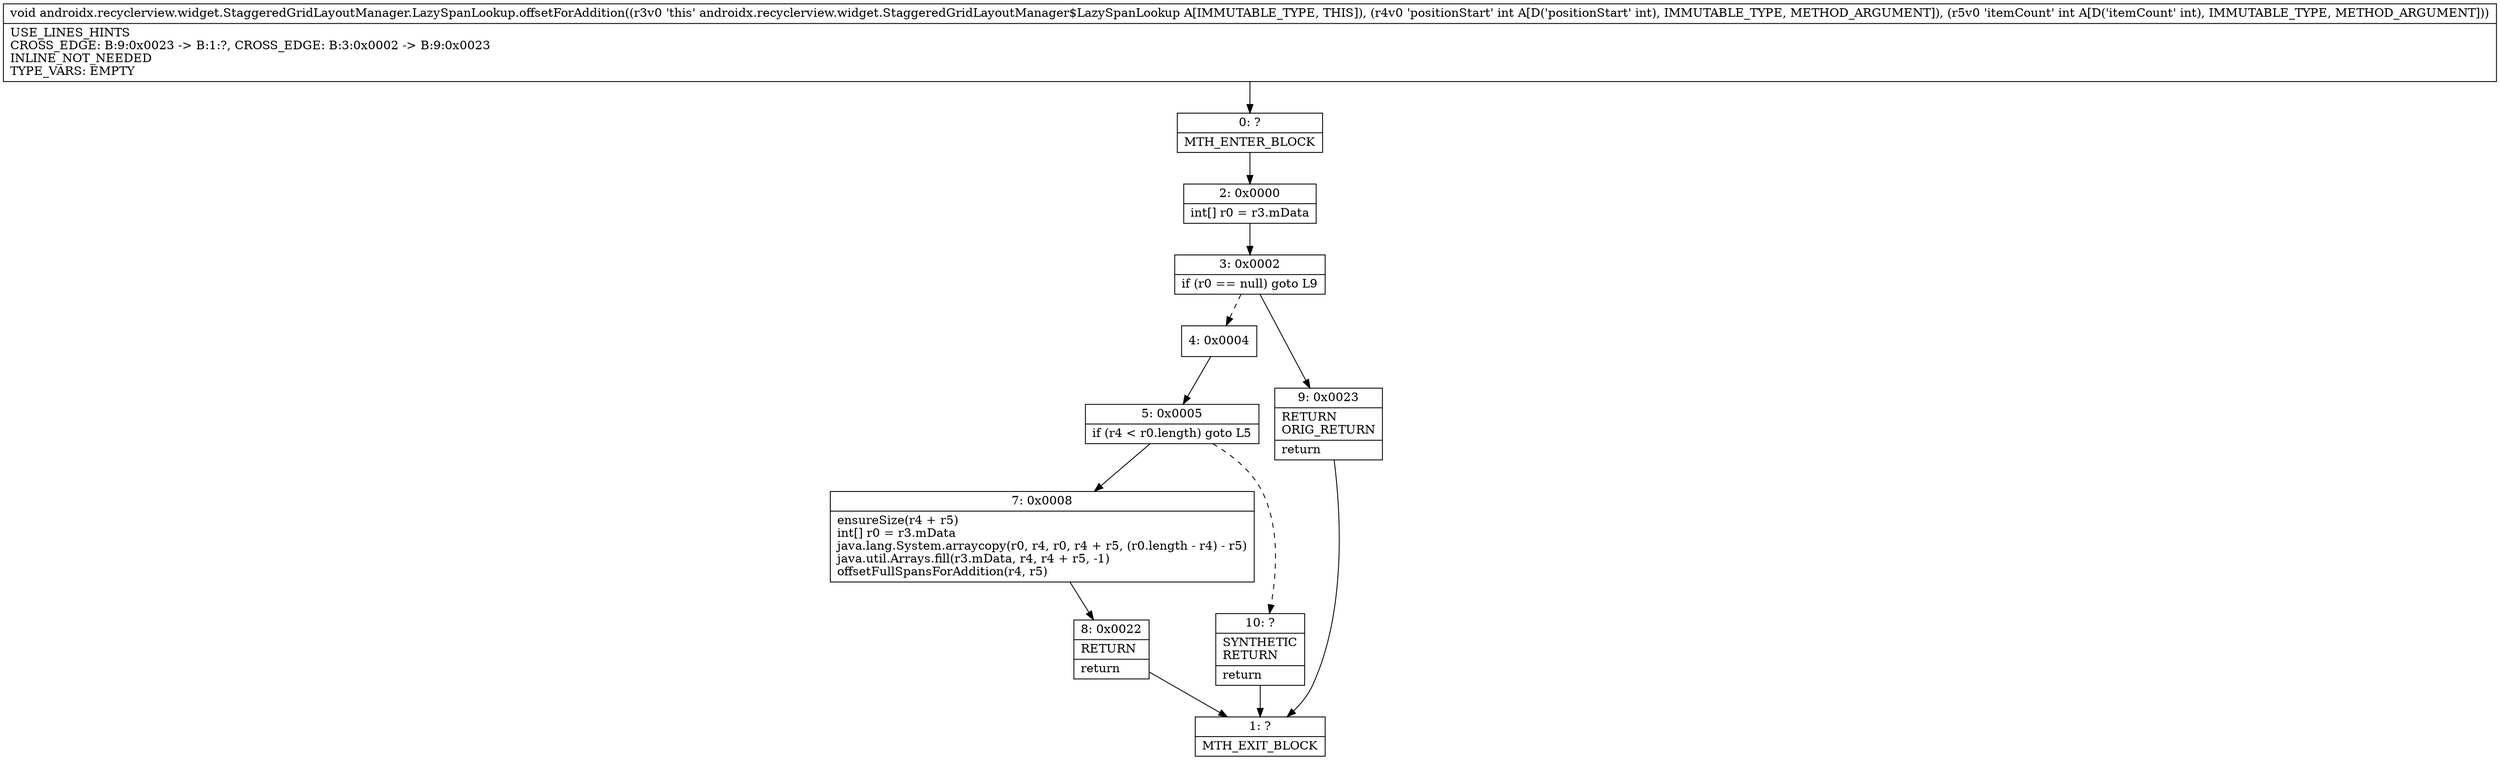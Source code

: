 digraph "CFG forandroidx.recyclerview.widget.StaggeredGridLayoutManager.LazySpanLookup.offsetForAddition(II)V" {
Node_0 [shape=record,label="{0\:\ ?|MTH_ENTER_BLOCK\l}"];
Node_2 [shape=record,label="{2\:\ 0x0000|int[] r0 = r3.mData\l}"];
Node_3 [shape=record,label="{3\:\ 0x0002|if (r0 == null) goto L9\l}"];
Node_4 [shape=record,label="{4\:\ 0x0004}"];
Node_5 [shape=record,label="{5\:\ 0x0005|if (r4 \< r0.length) goto L5\l}"];
Node_7 [shape=record,label="{7\:\ 0x0008|ensureSize(r4 + r5)\lint[] r0 = r3.mData\ljava.lang.System.arraycopy(r0, r4, r0, r4 + r5, (r0.length \- r4) \- r5)\ljava.util.Arrays.fill(r3.mData, r4, r4 + r5, \-1)\loffsetFullSpansForAddition(r4, r5)\l}"];
Node_8 [shape=record,label="{8\:\ 0x0022|RETURN\l|return\l}"];
Node_1 [shape=record,label="{1\:\ ?|MTH_EXIT_BLOCK\l}"];
Node_10 [shape=record,label="{10\:\ ?|SYNTHETIC\lRETURN\l|return\l}"];
Node_9 [shape=record,label="{9\:\ 0x0023|RETURN\lORIG_RETURN\l|return\l}"];
MethodNode[shape=record,label="{void androidx.recyclerview.widget.StaggeredGridLayoutManager.LazySpanLookup.offsetForAddition((r3v0 'this' androidx.recyclerview.widget.StaggeredGridLayoutManager$LazySpanLookup A[IMMUTABLE_TYPE, THIS]), (r4v0 'positionStart' int A[D('positionStart' int), IMMUTABLE_TYPE, METHOD_ARGUMENT]), (r5v0 'itemCount' int A[D('itemCount' int), IMMUTABLE_TYPE, METHOD_ARGUMENT]))  | USE_LINES_HINTS\lCROSS_EDGE: B:9:0x0023 \-\> B:1:?, CROSS_EDGE: B:3:0x0002 \-\> B:9:0x0023\lINLINE_NOT_NEEDED\lTYPE_VARS: EMPTY\l}"];
MethodNode -> Node_0;Node_0 -> Node_2;
Node_2 -> Node_3;
Node_3 -> Node_4[style=dashed];
Node_3 -> Node_9;
Node_4 -> Node_5;
Node_5 -> Node_7;
Node_5 -> Node_10[style=dashed];
Node_7 -> Node_8;
Node_8 -> Node_1;
Node_10 -> Node_1;
Node_9 -> Node_1;
}

